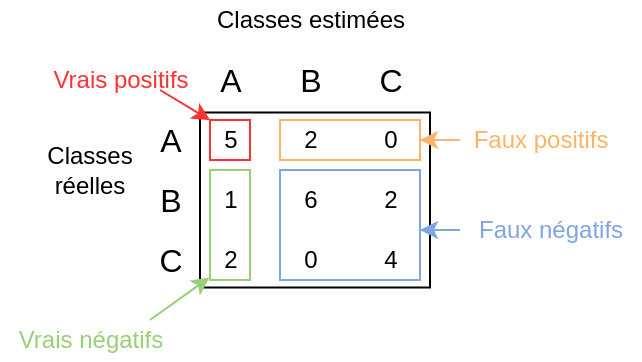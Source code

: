 <mxfile version="14.9.0" type="device"><diagram id="G8W3ZnADuJiayHzIg0Ng" name="Page-1"><mxGraphModel dx="643" dy="378" grid="1" gridSize="10" guides="1" tooltips="1" connect="1" arrows="1" fold="1" page="1" pageScale="1" pageWidth="827" pageHeight="1169" math="0" shadow="0"><root><mxCell id="0"/><mxCell id="1" parent="0"/><mxCell id="PdJR-kUP3_nSfm3wpa0k-7" value="" style="rounded=0;whiteSpace=wrap;html=1;fillColor=none;" vertex="1" parent="1"><mxGeometry x="150" y="146.25" width="115" height="87.5" as="geometry"/></mxCell><mxCell id="56SEjZcw0ikXtjSDYTl7-9" value="" style="rounded=0;whiteSpace=wrap;html=1;strokeColor=#7EA6E0;" parent="1" vertex="1"><mxGeometry x="190" y="175" width="70" height="55" as="geometry"/></mxCell><mxCell id="56SEjZcw0ikXtjSDYTl7-6" value="" style="rounded=0;whiteSpace=wrap;html=1;strokeColor=#FFB366;" parent="1" vertex="1"><mxGeometry x="190" y="150" width="70" height="20" as="geometry"/></mxCell><mxCell id="56SEjZcw0ikXtjSDYTl7-1" value="" style="rounded=0;whiteSpace=wrap;html=1;strokeColor=#97D077;" parent="1" vertex="1"><mxGeometry x="155" y="175" width="20" height="55" as="geometry"/></mxCell><mxCell id="drwfRw55WpvWHyuM0-s9-17" value="" style="rounded=0;whiteSpace=wrap;html=1;fontColor=#000000;strokeColor=#FF3333;" parent="1" vertex="1"><mxGeometry x="155" y="150" width="20" height="20" as="geometry"/></mxCell><mxCell id="drwfRw55WpvWHyuM0-s9-2" value="&lt;font style=&quot;font-size: 16px&quot;&gt;A&lt;/font&gt;" style="text;html=1;align=center;verticalAlign=middle;resizable=0;points=[];autosize=1;strokeColor=none;" parent="1" vertex="1"><mxGeometry x="150" y="120" width="30" height="20" as="geometry"/></mxCell><mxCell id="drwfRw55WpvWHyuM0-s9-3" value="&lt;font style=&quot;font-size: 16px&quot;&gt;B&lt;/font&gt;" style="text;html=1;align=center;verticalAlign=middle;resizable=0;points=[];autosize=1;strokeColor=none;" parent="1" vertex="1"><mxGeometry x="190" y="120" width="30" height="20" as="geometry"/></mxCell><mxCell id="drwfRw55WpvWHyuM0-s9-4" value="&lt;font style=&quot;font-size: 16px&quot;&gt;C&lt;/font&gt;" style="text;html=1;align=center;verticalAlign=middle;resizable=0;points=[];autosize=1;strokeColor=none;" parent="1" vertex="1"><mxGeometry x="230" y="120" width="30" height="20" as="geometry"/></mxCell><mxCell id="drwfRw55WpvWHyuM0-s9-5" value="&lt;font style=&quot;font-size: 16px&quot;&gt;A&lt;/font&gt;" style="text;html=1;align=center;verticalAlign=middle;resizable=0;points=[];autosize=1;strokeColor=none;" parent="1" vertex="1"><mxGeometry x="120" y="150" width="30" height="20" as="geometry"/></mxCell><mxCell id="drwfRw55WpvWHyuM0-s9-6" value="&lt;font style=&quot;font-size: 16px&quot;&gt;B&lt;/font&gt;" style="text;html=1;align=center;verticalAlign=middle;resizable=0;points=[];autosize=1;strokeColor=none;" parent="1" vertex="1"><mxGeometry x="120" y="180" width="30" height="20" as="geometry"/></mxCell><mxCell id="drwfRw55WpvWHyuM0-s9-7" value="&lt;font style=&quot;font-size: 16px&quot;&gt;C&lt;/font&gt;" style="text;html=1;align=center;verticalAlign=middle;resizable=0;points=[];autosize=1;strokeColor=none;" parent="1" vertex="1"><mxGeometry x="120" y="210" width="30" height="20" as="geometry"/></mxCell><mxCell id="drwfRw55WpvWHyuM0-s9-8" value="5" style="text;html=1;align=center;verticalAlign=middle;resizable=0;points=[];autosize=1;strokeColor=none;rounded=0;" parent="1" vertex="1"><mxGeometry x="155" y="150" width="20" height="20" as="geometry"/></mxCell><mxCell id="drwfRw55WpvWHyuM0-s9-9" value="2" style="text;html=1;align=center;verticalAlign=middle;resizable=0;points=[];autosize=1;strokeColor=none;" parent="1" vertex="1"><mxGeometry x="195" y="150" width="20" height="20" as="geometry"/></mxCell><mxCell id="drwfRw55WpvWHyuM0-s9-10" value="0" style="text;html=1;align=center;verticalAlign=middle;resizable=0;points=[];autosize=1;strokeColor=none;" parent="1" vertex="1"><mxGeometry x="235" y="150" width="20" height="20" as="geometry"/></mxCell><mxCell id="drwfRw55WpvWHyuM0-s9-11" value="1" style="text;html=1;align=center;verticalAlign=middle;resizable=0;points=[];autosize=1;strokeColor=none;" parent="1" vertex="1"><mxGeometry x="155" y="180" width="20" height="20" as="geometry"/></mxCell><mxCell id="drwfRw55WpvWHyuM0-s9-12" value="6" style="text;html=1;align=center;verticalAlign=middle;resizable=0;points=[];autosize=1;strokeColor=none;" parent="1" vertex="1"><mxGeometry x="195" y="180" width="20" height="20" as="geometry"/></mxCell><mxCell id="drwfRw55WpvWHyuM0-s9-13" value="2" style="text;html=1;align=center;verticalAlign=middle;resizable=0;points=[];autosize=1;strokeColor=none;" parent="1" vertex="1"><mxGeometry x="235" y="180" width="20" height="20" as="geometry"/></mxCell><mxCell id="drwfRw55WpvWHyuM0-s9-14" value="2" style="text;html=1;align=center;verticalAlign=middle;resizable=0;points=[];autosize=1;strokeColor=none;" parent="1" vertex="1"><mxGeometry x="155" y="210" width="20" height="20" as="geometry"/></mxCell><mxCell id="drwfRw55WpvWHyuM0-s9-15" value="0" style="text;html=1;align=center;verticalAlign=middle;resizable=0;points=[];autosize=1;strokeColor=none;" parent="1" vertex="1"><mxGeometry x="195" y="210" width="20" height="20" as="geometry"/></mxCell><mxCell id="drwfRw55WpvWHyuM0-s9-16" value="4" style="text;html=1;align=center;verticalAlign=middle;resizable=0;points=[];autosize=1;strokeColor=none;" parent="1" vertex="1"><mxGeometry x="235" y="210" width="20" height="20" as="geometry"/></mxCell><mxCell id="drwfRw55WpvWHyuM0-s9-21" value="Classes réelles" style="text;html=1;strokeColor=none;fillColor=none;align=center;verticalAlign=middle;whiteSpace=wrap;rounded=0;fontColor=#000000;" parent="1" vertex="1"><mxGeometry x="70" y="160" width="50" height="30" as="geometry"/></mxCell><mxCell id="drwfRw55WpvWHyuM0-s9-22" value="Classes estimées" style="text;html=1;align=center;verticalAlign=middle;resizable=0;points=[];autosize=1;strokeColor=none;fontColor=#000000;" parent="1" vertex="1"><mxGeometry x="150" y="90" width="110" height="20" as="geometry"/></mxCell><mxCell id="drwfRw55WpvWHyuM0-s9-23" value="" style="endArrow=classic;html=1;fontColor=#000000;strokeColor=#FF3333;entryX=0.003;entryY=0.003;entryDx=0;entryDy=0;entryPerimeter=0;" parent="1" target="drwfRw55WpvWHyuM0-s9-8" edge="1"><mxGeometry width="50" height="50" relative="1" as="geometry"><mxPoint x="130" y="135" as="sourcePoint"/><mxPoint x="180" y="160" as="targetPoint"/></mxGeometry></mxCell><mxCell id="drwfRw55WpvWHyuM0-s9-27" value="&lt;font color=&quot;#FF3333&quot;&gt;Vrais positifs&lt;/font&gt;" style="text;html=1;align=center;verticalAlign=middle;resizable=0;points=[];autosize=1;strokeColor=none;fontColor=#000000;" parent="1" vertex="1"><mxGeometry x="70" y="120" width="80" height="20" as="geometry"/></mxCell><mxCell id="56SEjZcw0ikXtjSDYTl7-2" value="" style="endArrow=classic;html=1;strokeColor=#97D077;entryX=-0.014;entryY=0.936;entryDx=0;entryDy=0;entryPerimeter=0;" parent="1" target="drwfRw55WpvWHyuM0-s9-14" edge="1"><mxGeometry width="50" height="50" relative="1" as="geometry"><mxPoint x="125" y="250" as="sourcePoint"/><mxPoint x="150" y="230" as="targetPoint"/></mxGeometry></mxCell><mxCell id="56SEjZcw0ikXtjSDYTl7-3" value="&lt;font color=&quot;#97D077&quot;&gt;Vrais négatifs&lt;/font&gt;" style="text;html=1;align=center;verticalAlign=middle;resizable=0;points=[];autosize=1;strokeColor=none;" parent="1" vertex="1"><mxGeometry x="50" y="250" width="90" height="20" as="geometry"/></mxCell><mxCell id="56SEjZcw0ikXtjSDYTl7-13" style="edgeStyle=orthogonalEdgeStyle;rounded=0;orthogonalLoop=1;jettySize=auto;html=1;entryX=1;entryY=0.5;entryDx=0;entryDy=0;strokeColor=#FFB366;" parent="1" source="56SEjZcw0ikXtjSDYTl7-7" target="56SEjZcw0ikXtjSDYTl7-6" edge="1"><mxGeometry relative="1" as="geometry"/></mxCell><mxCell id="56SEjZcw0ikXtjSDYTl7-7" value="&lt;font color=&quot;#FFB366&quot;&gt;Faux positifs&lt;/font&gt;" style="text;html=1;align=center;verticalAlign=middle;resizable=0;points=[];autosize=1;strokeColor=none;" parent="1" vertex="1"><mxGeometry x="280" y="150" width="80" height="20" as="geometry"/></mxCell><mxCell id="56SEjZcw0ikXtjSDYTl7-11" style="edgeStyle=orthogonalEdgeStyle;rounded=0;orthogonalLoop=1;jettySize=auto;html=1;entryX=1;entryY=0.545;entryDx=0;entryDy=0;entryPerimeter=0;strokeColor=#7EA6E0;" parent="1" source="56SEjZcw0ikXtjSDYTl7-10" target="56SEjZcw0ikXtjSDYTl7-9" edge="1"><mxGeometry relative="1" as="geometry"/></mxCell><mxCell id="56SEjZcw0ikXtjSDYTl7-10" value="&lt;font color=&quot;#7EA6E0&quot;&gt;Faux négatifs&lt;/font&gt;" style="text;html=1;align=center;verticalAlign=middle;resizable=0;points=[];autosize=1;strokeColor=none;" parent="1" vertex="1"><mxGeometry x="280" y="195" width="90" height="20" as="geometry"/></mxCell></root></mxGraphModel></diagram></mxfile>